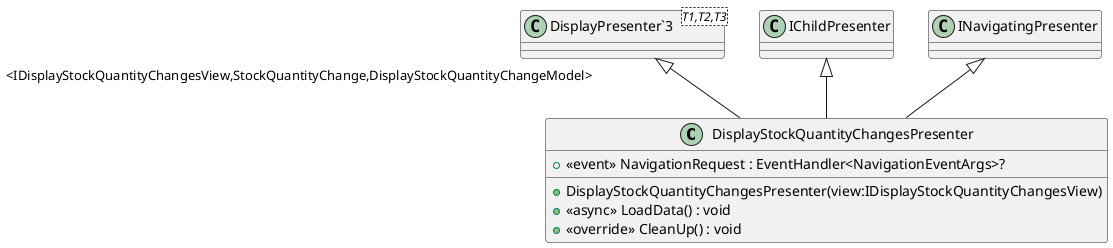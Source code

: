 @startuml
class DisplayStockQuantityChangesPresenter {
    +  <<event>> NavigationRequest : EventHandler<NavigationEventArgs>? 
    + DisplayStockQuantityChangesPresenter(view:IDisplayStockQuantityChangesView)
    + <<async>> LoadData() : void
    + <<override>> CleanUp() : void
}
class "DisplayPresenter`3"<T1,T2,T3> {
}
"DisplayPresenter`3" "<IDisplayStockQuantityChangesView,StockQuantityChange,DisplayStockQuantityChangeModel>" <|-- DisplayStockQuantityChangesPresenter
IChildPresenter <|-- DisplayStockQuantityChangesPresenter
INavigatingPresenter <|-- DisplayStockQuantityChangesPresenter
@enduml
